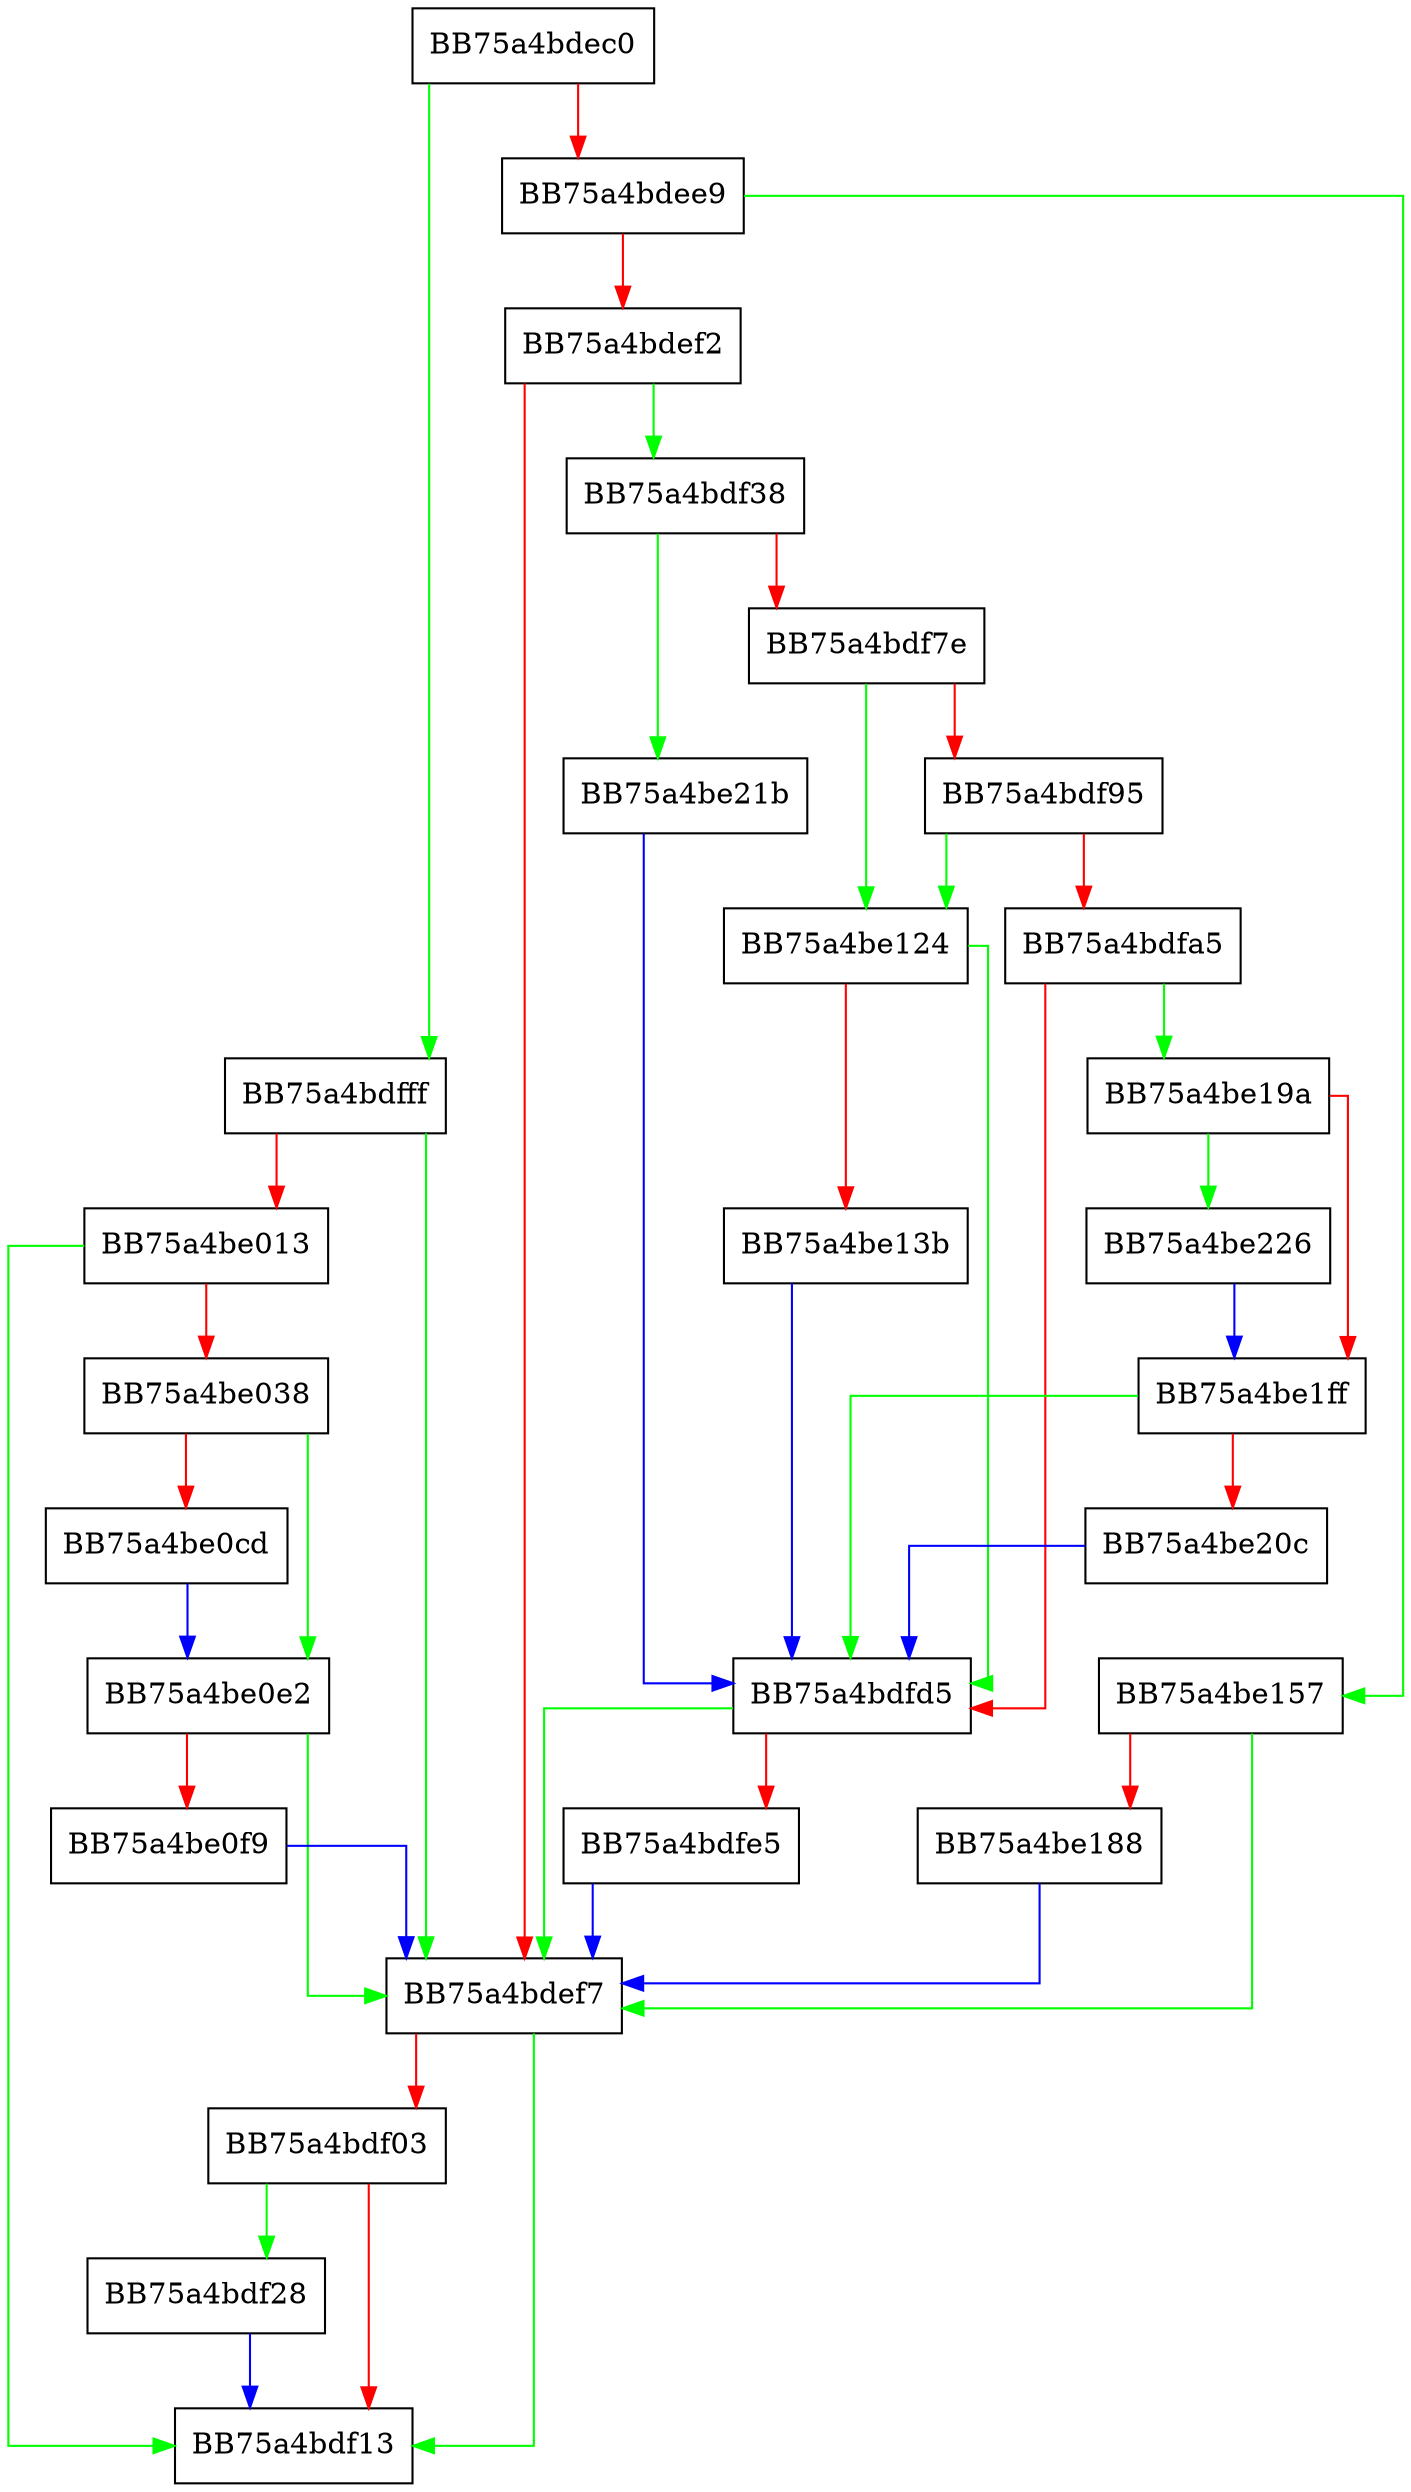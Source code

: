 digraph notify_DT_event {
  node [shape="box"];
  graph [splines=ortho];
  BB75a4bdec0 -> BB75a4bdfff [color="green"];
  BB75a4bdec0 -> BB75a4bdee9 [color="red"];
  BB75a4bdee9 -> BB75a4be157 [color="green"];
  BB75a4bdee9 -> BB75a4bdef2 [color="red"];
  BB75a4bdef2 -> BB75a4bdf38 [color="green"];
  BB75a4bdef2 -> BB75a4bdef7 [color="red"];
  BB75a4bdef7 -> BB75a4bdf13 [color="green"];
  BB75a4bdef7 -> BB75a4bdf03 [color="red"];
  BB75a4bdf03 -> BB75a4bdf28 [color="green"];
  BB75a4bdf03 -> BB75a4bdf13 [color="red"];
  BB75a4bdf28 -> BB75a4bdf13 [color="blue"];
  BB75a4bdf38 -> BB75a4be21b [color="green"];
  BB75a4bdf38 -> BB75a4bdf7e [color="red"];
  BB75a4bdf7e -> BB75a4be124 [color="green"];
  BB75a4bdf7e -> BB75a4bdf95 [color="red"];
  BB75a4bdf95 -> BB75a4be124 [color="green"];
  BB75a4bdf95 -> BB75a4bdfa5 [color="red"];
  BB75a4bdfa5 -> BB75a4be19a [color="green"];
  BB75a4bdfa5 -> BB75a4bdfd5 [color="red"];
  BB75a4bdfd5 -> BB75a4bdef7 [color="green"];
  BB75a4bdfd5 -> BB75a4bdfe5 [color="red"];
  BB75a4bdfe5 -> BB75a4bdef7 [color="blue"];
  BB75a4bdfff -> BB75a4bdef7 [color="green"];
  BB75a4bdfff -> BB75a4be013 [color="red"];
  BB75a4be013 -> BB75a4bdf13 [color="green"];
  BB75a4be013 -> BB75a4be038 [color="red"];
  BB75a4be038 -> BB75a4be0e2 [color="green"];
  BB75a4be038 -> BB75a4be0cd [color="red"];
  BB75a4be0cd -> BB75a4be0e2 [color="blue"];
  BB75a4be0e2 -> BB75a4bdef7 [color="green"];
  BB75a4be0e2 -> BB75a4be0f9 [color="red"];
  BB75a4be0f9 -> BB75a4bdef7 [color="blue"];
  BB75a4be124 -> BB75a4bdfd5 [color="green"];
  BB75a4be124 -> BB75a4be13b [color="red"];
  BB75a4be13b -> BB75a4bdfd5 [color="blue"];
  BB75a4be157 -> BB75a4bdef7 [color="green"];
  BB75a4be157 -> BB75a4be188 [color="red"];
  BB75a4be188 -> BB75a4bdef7 [color="blue"];
  BB75a4be19a -> BB75a4be226 [color="green"];
  BB75a4be19a -> BB75a4be1ff [color="red"];
  BB75a4be1ff -> BB75a4bdfd5 [color="green"];
  BB75a4be1ff -> BB75a4be20c [color="red"];
  BB75a4be20c -> BB75a4bdfd5 [color="blue"];
  BB75a4be21b -> BB75a4bdfd5 [color="blue"];
  BB75a4be226 -> BB75a4be1ff [color="blue"];
}